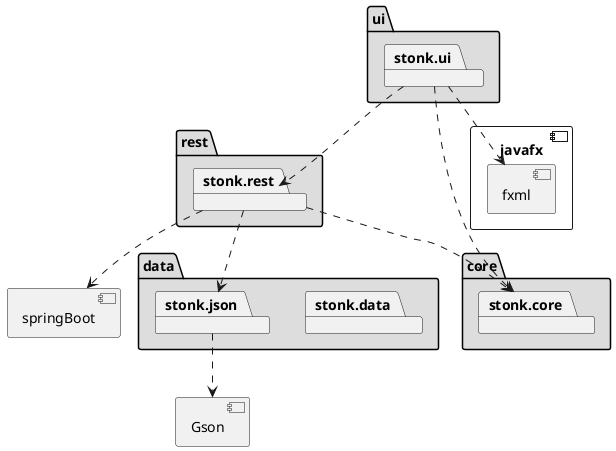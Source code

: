 @startuml

package "rest" #DDDDDD {
  package stonk.rest 
}
package "ui" #DDDDDD {
  package stonk.ui
}
package "core" #DDDDDD {
  package stonk.core 
}
package "data" #DDDDDD {
  package stonk.data 
  package stonk.json 
}

component javafx{
  component fxml
}

component Gson

component springBoot


stonk.rest ..> springBoot
stonk.rest ..> stonk.core 
stonk.rest ..> stonk.json
stonk.ui ..> stonk.rest
stonk.ui ..> fxml
stonk.ui ..> stonk.core   
stonk.json ..>Gson


/' 
node1 -- node2 : label1
node1 .. node3 : label2
node1 ~~ node4 : label3
node1 == node5
'/

@enduml